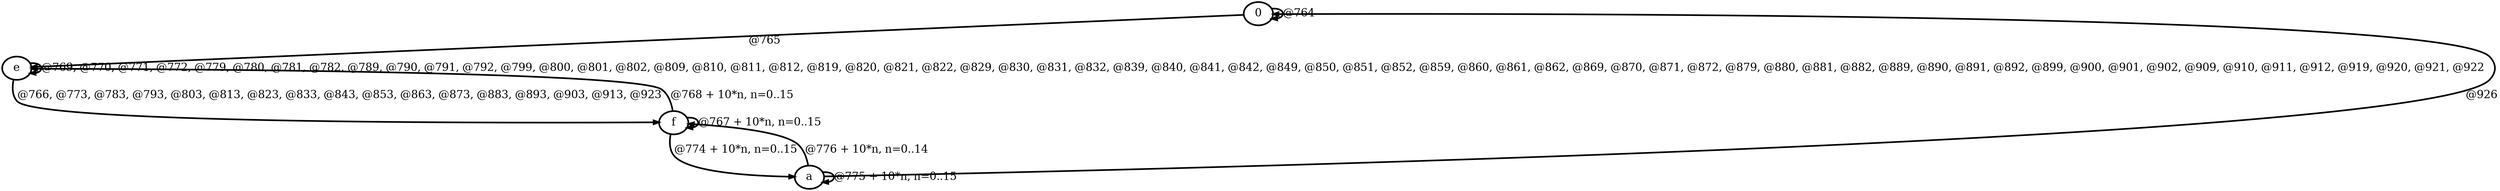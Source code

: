 digraph G {
        node [style=rounded, penwidth=3, fontsize=20, shape=oval];
        "0" -> "0" [label="@764", color=black,arrowsize=1,style=bold,penwidth=3,fontsize=20];
"0" -> "e" [label="@765", color=black,arrowsize=1,style=bold,penwidth=3,fontsize=20];
"e" -> "f" [label="@766, @773, @783, @793, @803, @813, @823, @833, @843, @853, @863, @873, @883, @893, @903, @913, @923", color=black,arrowsize=1,style=bold,penwidth=3,fontsize=20];
"f" -> "f" [label="@767 + 10*n, n=0..15", color=black,arrowsize=1,style=bold,penwidth=3,fontsize=20];
"f" -> "e" [label="@768 + 10*n, n=0..15", color=black,arrowsize=1,style=bold,penwidth=3,fontsize=20];
"e" -> "e" [label="@769, @770, @771, @772, @779, @780, @781, @782, @789, @790, @791, @792, @799, @800, @801, @802, @809, @810, @811, @812, @819, @820, @821, @822, @829, @830, @831, @832, @839, @840, @841, @842, @849, @850, @851, @852, @859, @860, @861, @862, @869, @870, @871, @872, @879, @880, @881, @882, @889, @890, @891, @892, @899, @900, @901, @902, @909, @910, @911, @912, @919, @920, @921, @922", color=black,arrowsize=1,style=bold,penwidth=3,fontsize=20];
"f" -> "a" [label="@774 + 10*n, n=0..15", color=black,arrowsize=1,style=bold,penwidth=3,fontsize=20];
"a" -> "a" [label="@775 + 10*n, n=0..15", color=black,arrowsize=1,style=bold,penwidth=3,fontsize=20];
"a" -> "f" [label="@776 + 10*n, n=0..14", color=black,arrowsize=1,style=bold,penwidth=3,fontsize=20];
"a" -> "0" [label="@926", color=black,arrowsize=1,style=bold,penwidth=3,fontsize=20];
}
